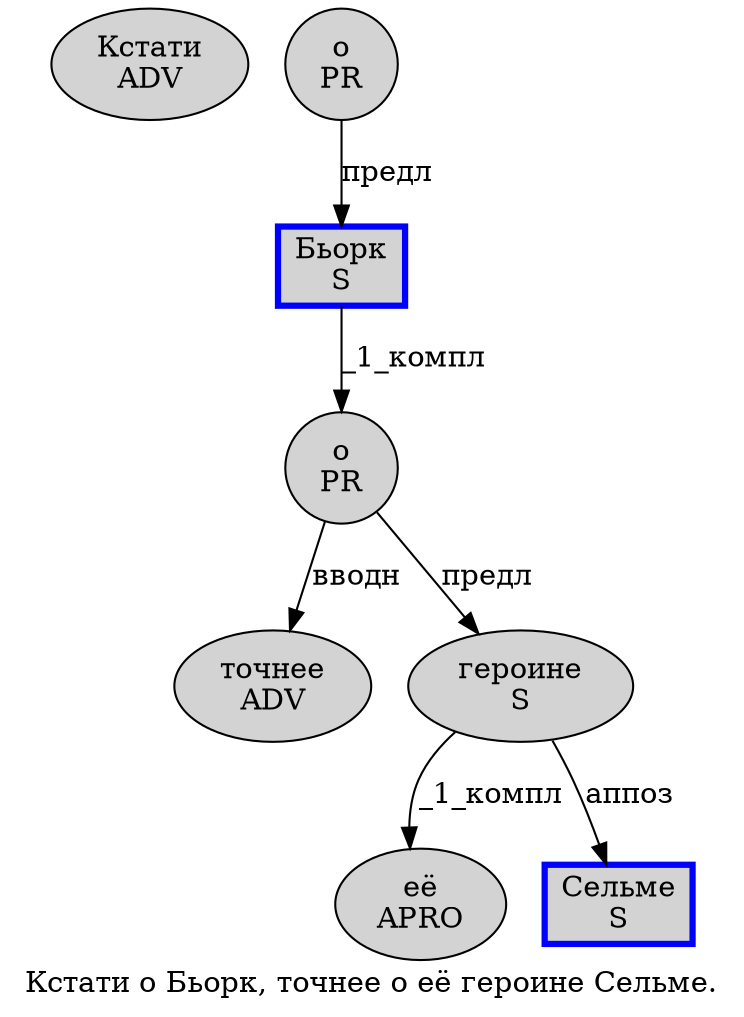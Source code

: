 digraph SENTENCE_813 {
	graph [label="Кстати о Бьорк, точнее о её героине Сельме."]
	node [style=filled]
		0 [label="Кстати
ADV" color="" fillcolor=lightgray penwidth=1 shape=ellipse]
		1 [label="о
PR" color="" fillcolor=lightgray penwidth=1 shape=ellipse]
		2 [label="Бьорк
S" color=blue fillcolor=lightgray penwidth=3 shape=box]
		4 [label="точнее
ADV" color="" fillcolor=lightgray penwidth=1 shape=ellipse]
		5 [label="о
PR" color="" fillcolor=lightgray penwidth=1 shape=ellipse]
		6 [label="её
APRO" color="" fillcolor=lightgray penwidth=1 shape=ellipse]
		7 [label="героине
S" color="" fillcolor=lightgray penwidth=1 shape=ellipse]
		8 [label="Сельме
S" color=blue fillcolor=lightgray penwidth=3 shape=box]
			1 -> 2 [label="предл"]
			7 -> 6 [label="_1_компл"]
			7 -> 8 [label="аппоз"]
			2 -> 5 [label="_1_компл"]
			5 -> 4 [label="вводн"]
			5 -> 7 [label="предл"]
}